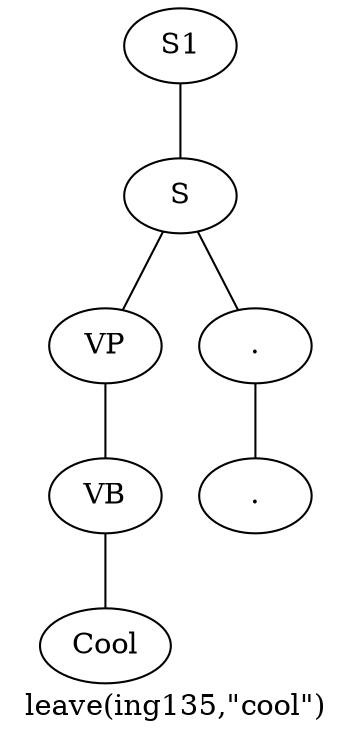 graph SyntaxGraph {
	label = "leave(ing135,\"cool\")";
	Node0 [label="S1"];
	Node1 [label="S"];
	Node2 [label="VP"];
	Node3 [label="VB"];
	Node4 [label="Cool"];
	Node5 [label="."];
	Node6 [label="."];

	Node0 -- Node1;
	Node1 -- Node2;
	Node1 -- Node5;
	Node2 -- Node3;
	Node3 -- Node4;
	Node5 -- Node6;
}